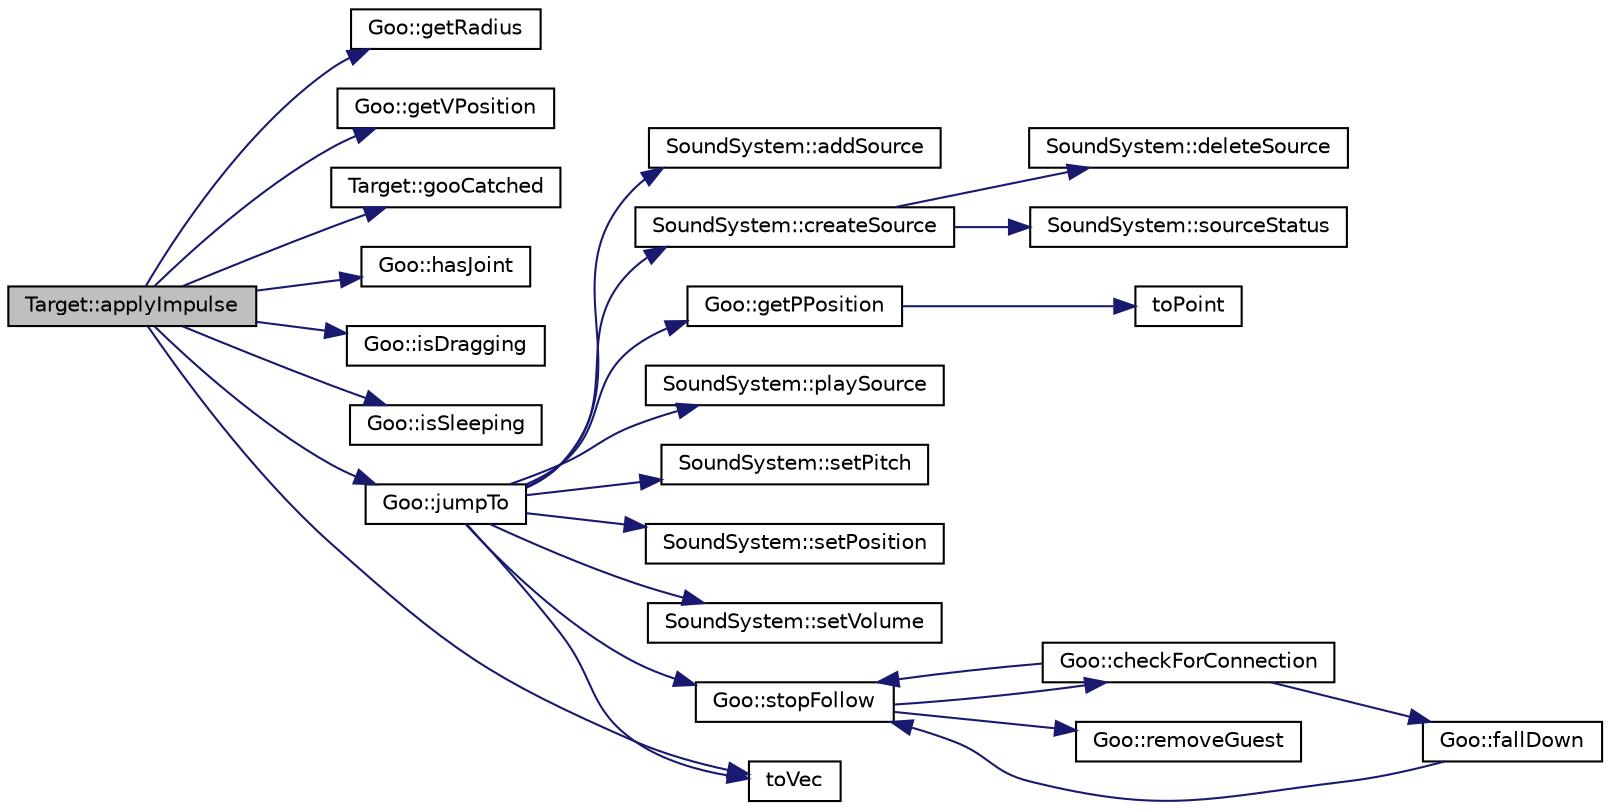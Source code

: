 digraph G
{
  edge [fontname="Helvetica",fontsize="10",labelfontname="Helvetica",labelfontsize="10"];
  node [fontname="Helvetica",fontsize="10",shape=record];
  rankdir="LR";
  Node1 [label="Target::applyImpulse",height=0.2,width=0.4,color="black", fillcolor="grey75", style="filled" fontcolor="black"];
  Node1 -> Node2 [color="midnightblue",fontsize="10",style="solid",fontname="Helvetica"];
  Node2 [label="Goo::getRadius",height=0.2,width=0.4,color="black", fillcolor="white", style="filled",URL="$classGoo.html#ad0a35947fd97bfef88a7dc9b340536e0"];
  Node1 -> Node3 [color="midnightblue",fontsize="10",style="solid",fontname="Helvetica"];
  Node3 [label="Goo::getVPosition",height=0.2,width=0.4,color="black", fillcolor="white", style="filled",URL="$classGoo.html#aa73714c6bc45881fadb6638d11c884bd"];
  Node1 -> Node4 [color="midnightblue",fontsize="10",style="solid",fontname="Helvetica"];
  Node4 [label="Target::gooCatched",height=0.2,width=0.4,color="black", fillcolor="white", style="filled",URL="$classTarget.html#aab68edc9c7c74bcafe00c82c737f5e16"];
  Node1 -> Node5 [color="midnightblue",fontsize="10",style="solid",fontname="Helvetica"];
  Node5 [label="Goo::hasJoint",height=0.2,width=0.4,color="black", fillcolor="white", style="filled",URL="$classGoo.html#ae809f97fb4c0c7f58a63cbed66f0ba5c"];
  Node1 -> Node6 [color="midnightblue",fontsize="10",style="solid",fontname="Helvetica"];
  Node6 [label="Goo::isDragging",height=0.2,width=0.4,color="black", fillcolor="white", style="filled",URL="$classGoo.html#a9c348d89e111f2cd91717e5b743c9c04"];
  Node1 -> Node7 [color="midnightblue",fontsize="10",style="solid",fontname="Helvetica"];
  Node7 [label="Goo::isSleeping",height=0.2,width=0.4,color="black", fillcolor="white", style="filled",URL="$classGoo.html#afda1bd74820a4c66e4b5ac11c8535fc4"];
  Node1 -> Node8 [color="midnightblue",fontsize="10",style="solid",fontname="Helvetica"];
  Node8 [label="Goo::jumpTo",height=0.2,width=0.4,color="black", fillcolor="white", style="filled",URL="$classGoo.html#a3a30993d73e8074fc71a6ec6bcd0b663"];
  Node8 -> Node9 [color="midnightblue",fontsize="10",style="solid",fontname="Helvetica"];
  Node9 [label="SoundSystem::addSource",height=0.2,width=0.4,color="black", fillcolor="white", style="filled",URL="$classSoundSystem.html#a7cc18fd22cea9676cdc85390f75ead3d"];
  Node8 -> Node10 [color="midnightblue",fontsize="10",style="solid",fontname="Helvetica"];
  Node10 [label="SoundSystem::createSource",height=0.2,width=0.4,color="black", fillcolor="white", style="filled",URL="$classSoundSystem.html#a3ee89a335758195d3ad204651cbb113f"];
  Node10 -> Node11 [color="midnightblue",fontsize="10",style="solid",fontname="Helvetica"];
  Node11 [label="SoundSystem::deleteSource",height=0.2,width=0.4,color="black", fillcolor="white", style="filled",URL="$classSoundSystem.html#a40ed8f6a1c61cdc9f085c3c0d4998145"];
  Node10 -> Node12 [color="midnightblue",fontsize="10",style="solid",fontname="Helvetica"];
  Node12 [label="SoundSystem::sourceStatus",height=0.2,width=0.4,color="black", fillcolor="white", style="filled",URL="$classSoundSystem.html#a69834cd09c84145151347b2bc3d93af1"];
  Node8 -> Node13 [color="midnightblue",fontsize="10",style="solid",fontname="Helvetica"];
  Node13 [label="Goo::getPPosition",height=0.2,width=0.4,color="black", fillcolor="white", style="filled",URL="$classGoo.html#a7396488f837512c3e887f15fb82dcb8f"];
  Node13 -> Node14 [color="midnightblue",fontsize="10",style="solid",fontname="Helvetica"];
  Node14 [label="toPoint",height=0.2,width=0.4,color="black", fillcolor="white", style="filled",URL="$tools_8h.html#a94f703d943194650c89dfc581bab6b14",tooltip="Convert a b2Vec2 in a QPoint."];
  Node8 -> Node15 [color="midnightblue",fontsize="10",style="solid",fontname="Helvetica"];
  Node15 [label="SoundSystem::playSource",height=0.2,width=0.4,color="black", fillcolor="white", style="filled",URL="$classSoundSystem.html#a36a321e65d3e1e5af2033c42de5ff23e"];
  Node8 -> Node16 [color="midnightblue",fontsize="10",style="solid",fontname="Helvetica"];
  Node16 [label="SoundSystem::setPitch",height=0.2,width=0.4,color="black", fillcolor="white", style="filled",URL="$classSoundSystem.html#aa495b33a8bd7d32105a6556ee4a46b02"];
  Node8 -> Node17 [color="midnightblue",fontsize="10",style="solid",fontname="Helvetica"];
  Node17 [label="SoundSystem::setPosition",height=0.2,width=0.4,color="black", fillcolor="white", style="filled",URL="$classSoundSystem.html#a0662f9cba16ba4d04c0b6426a1be9e4d"];
  Node8 -> Node18 [color="midnightblue",fontsize="10",style="solid",fontname="Helvetica"];
  Node18 [label="SoundSystem::setVolume",height=0.2,width=0.4,color="black", fillcolor="white", style="filled",URL="$classSoundSystem.html#a0086c491127e28ca94371f414aacb937"];
  Node8 -> Node19 [color="midnightblue",fontsize="10",style="solid",fontname="Helvetica"];
  Node19 [label="Goo::stopFollow",height=0.2,width=0.4,color="black", fillcolor="white", style="filled",URL="$classGoo.html#a83a93e67d95635456f9bf4bcfb1ccf32"];
  Node19 -> Node20 [color="midnightblue",fontsize="10",style="solid",fontname="Helvetica"];
  Node20 [label="Goo::checkForConnection",height=0.2,width=0.4,color="black", fillcolor="white", style="filled",URL="$classGoo.html#abfc4ee3aa7503c26f1bd4e2024f666e4"];
  Node20 -> Node21 [color="midnightblue",fontsize="10",style="solid",fontname="Helvetica"];
  Node21 [label="Goo::fallDown",height=0.2,width=0.4,color="black", fillcolor="white", style="filled",URL="$classGoo.html#aefb4ce872af2583c479f2b41d9b494ab"];
  Node21 -> Node19 [color="midnightblue",fontsize="10",style="solid",fontname="Helvetica"];
  Node20 -> Node19 [color="midnightblue",fontsize="10",style="solid",fontname="Helvetica"];
  Node19 -> Node22 [color="midnightblue",fontsize="10",style="solid",fontname="Helvetica"];
  Node22 [label="Goo::removeGuest",height=0.2,width=0.4,color="black", fillcolor="white", style="filled",URL="$classGoo.html#a048114698e7a5f9912bfc09f19470264"];
  Node8 -> Node23 [color="midnightblue",fontsize="10",style="solid",fontname="Helvetica"];
  Node23 [label="toVec",height=0.2,width=0.4,color="black", fillcolor="white", style="filled",URL="$tools_8h.html#a8dfdc7a5f23df015bdc2dd317531c528",tooltip="Convert a QPoint in a b2Vec2."];
  Node1 -> Node23 [color="midnightblue",fontsize="10",style="solid",fontname="Helvetica"];
}
